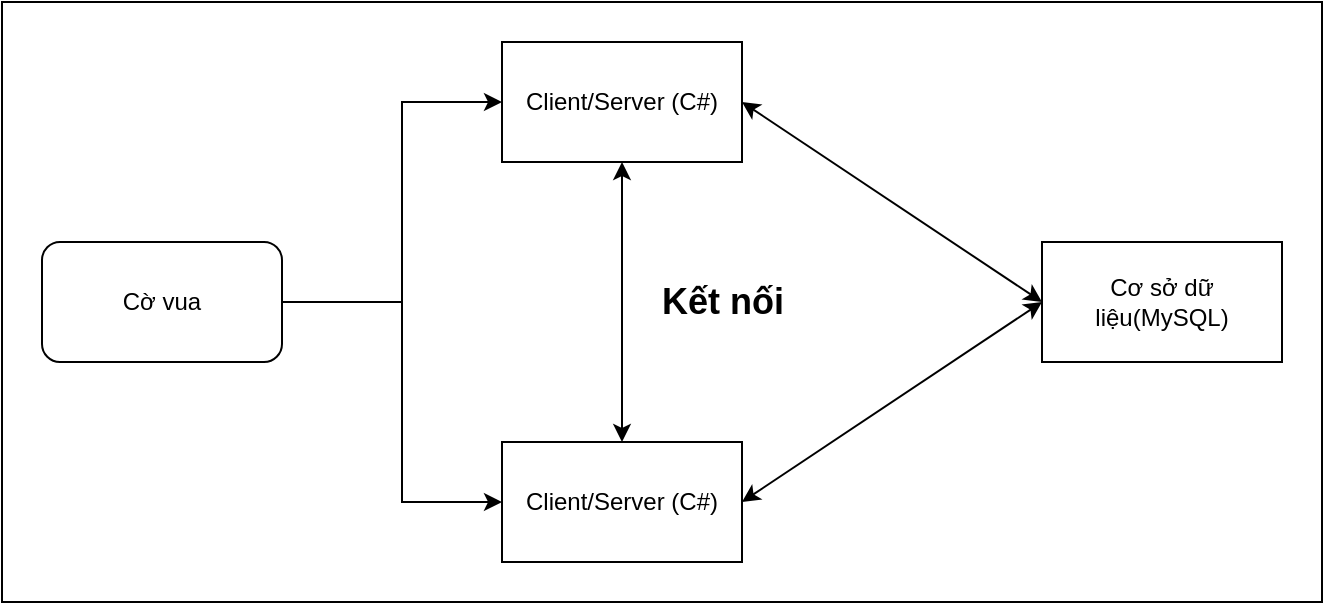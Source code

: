 <mxfile version="21.3.5" type="github" pages="4">
  <diagram name="Page-1" id="paGQzFl_TgacfaXUngNB">
    <mxGraphModel dx="906" dy="558" grid="1" gridSize="10" guides="1" tooltips="1" connect="1" arrows="1" fold="1" page="1" pageScale="1" pageWidth="850" pageHeight="1100" math="0" shadow="0">
      <root>
        <mxCell id="0" />
        <mxCell id="1" parent="0" />
        <mxCell id="RYzeoIu4I8TtPoOyl7x1-5" value="" style="rounded=0;whiteSpace=wrap;html=1;" vertex="1" parent="1">
          <mxGeometry x="80" y="130" width="660" height="300" as="geometry" />
        </mxCell>
        <UserObject label="Client/Server (C#)" link="data:page/id,paGQzFl_TgacfaXUngNB" id="jNIMLHArzXCmRMpbCymq-1">
          <mxCell style="rounded=0;whiteSpace=wrap;html=1;labelBackgroundColor=none;movable=1;resizable=1;rotatable=1;deletable=1;editable=1;locked=0;connectable=1;" parent="1" vertex="1">
            <mxGeometry x="330" y="350" width="120" height="60" as="geometry" />
          </mxCell>
        </UserObject>
        <mxCell id="jNIMLHArzXCmRMpbCymq-7" value="" style="endArrow=classic;startArrow=classic;html=1;rounded=0;entryX=0.5;entryY=1;entryDx=0;entryDy=0;exitX=0.5;exitY=0;exitDx=0;exitDy=0;movable=1;resizable=1;rotatable=1;deletable=1;editable=1;locked=0;connectable=1;" parent="1" source="jNIMLHArzXCmRMpbCymq-1" target="3XTFY3291tvihMN4Icnf-1" edge="1">
          <mxGeometry width="50" height="50" relative="1" as="geometry">
            <mxPoint x="500" y="290" as="sourcePoint" />
            <mxPoint x="610" y="260" as="targetPoint" />
            <Array as="points" />
          </mxGeometry>
        </mxCell>
        <mxCell id="jNIMLHArzXCmRMpbCymq-8" value="Kết nối" style="text;strokeColor=none;fillColor=none;html=1;fontSize=18;fontStyle=1;verticalAlign=middle;align=center;movable=1;resizable=1;rotatable=1;deletable=1;editable=1;locked=0;connectable=1;" parent="1" vertex="1">
          <mxGeometry x="390" y="260" width="100" height="40" as="geometry" />
        </mxCell>
        <UserObject label="Cơ sở dữ liệu(MySQL)" link="data:page/id,wb5qWrqEcB_lKVCGaq1q" id="jNIMLHArzXCmRMpbCymq-9">
          <mxCell style="rounded=0;whiteSpace=wrap;html=1;movable=1;resizable=1;rotatable=1;deletable=1;editable=1;locked=0;connectable=1;" parent="1" vertex="1">
            <mxGeometry x="600" y="250" width="120" height="60" as="geometry" />
          </mxCell>
        </UserObject>
        <mxCell id="jNIMLHArzXCmRMpbCymq-11" value="" style="endArrow=classic;startArrow=classic;html=1;rounded=0;entryX=0;entryY=0.5;entryDx=0;entryDy=0;exitX=1;exitY=0.5;exitDx=0;exitDy=0;movable=1;resizable=1;rotatable=1;deletable=1;editable=1;locked=0;connectable=1;" parent="1" target="jNIMLHArzXCmRMpbCymq-9" edge="1" source="3XTFY3291tvihMN4Icnf-1">
          <mxGeometry width="50" height="50" relative="1" as="geometry">
            <mxPoint x="580" y="229" as="sourcePoint" />
            <mxPoint x="760" y="229" as="targetPoint" />
            <Array as="points" />
          </mxGeometry>
        </mxCell>
        <UserObject label="Client/Server (C#)" link="data:page/id,paGQzFl_TgacfaXUngNB" id="3XTFY3291tvihMN4Icnf-1">
          <mxCell style="rounded=0;whiteSpace=wrap;html=1;labelBackgroundColor=none;movable=1;resizable=1;rotatable=1;deletable=1;editable=1;locked=0;connectable=1;" parent="1" vertex="1">
            <mxGeometry x="330" y="150" width="120" height="60" as="geometry" />
          </mxCell>
        </UserObject>
        <mxCell id="c_d7yF9qTX3Vp9UUsDTt-7" value="" style="edgeStyle=orthogonalEdgeStyle;rounded=0;orthogonalLoop=1;jettySize=auto;html=1;movable=1;resizable=1;rotatable=1;deletable=1;editable=1;locked=0;connectable=1;entryX=0;entryY=0.5;entryDx=0;entryDy=0;" parent="1" source="c_d7yF9qTX3Vp9UUsDTt-1" target="3XTFY3291tvihMN4Icnf-1" edge="1">
          <mxGeometry relative="1" as="geometry">
            <mxPoint x="520" y="200" as="targetPoint" />
            <Array as="points">
              <mxPoint x="280" y="280" />
              <mxPoint x="280" y="180" />
            </Array>
          </mxGeometry>
        </mxCell>
        <mxCell id="RYzeoIu4I8TtPoOyl7x1-2" style="edgeStyle=orthogonalEdgeStyle;rounded=0;orthogonalLoop=1;jettySize=auto;html=1;entryX=0;entryY=0.5;entryDx=0;entryDy=0;" edge="1" parent="1" source="c_d7yF9qTX3Vp9UUsDTt-1" target="jNIMLHArzXCmRMpbCymq-1">
          <mxGeometry relative="1" as="geometry">
            <Array as="points">
              <mxPoint x="280" y="280" />
              <mxPoint x="280" y="380" />
            </Array>
          </mxGeometry>
        </mxCell>
        <UserObject label="Cờ vua" link="data:page/id,D5HoMuj3uosn149JqA8Q" id="c_d7yF9qTX3Vp9UUsDTt-1">
          <mxCell style="rounded=1;whiteSpace=wrap;html=1;movable=1;resizable=1;rotatable=1;deletable=1;editable=1;locked=0;connectable=1;" parent="1" vertex="1">
            <mxGeometry x="100" y="250" width="120" height="60" as="geometry" />
          </mxCell>
        </UserObject>
        <mxCell id="RYzeoIu4I8TtPoOyl7x1-4" value="" style="endArrow=classic;startArrow=classic;html=1;rounded=0;exitX=1;exitY=0.5;exitDx=0;exitDy=0;movable=1;resizable=1;rotatable=1;deletable=1;editable=1;locked=0;connectable=1;entryX=0;entryY=0.5;entryDx=0;entryDy=0;" edge="1" parent="1" source="jNIMLHArzXCmRMpbCymq-1" target="jNIMLHArzXCmRMpbCymq-9">
          <mxGeometry width="50" height="50" relative="1" as="geometry">
            <mxPoint x="460" y="370" as="sourcePoint" />
            <mxPoint x="600" y="300" as="targetPoint" />
            <Array as="points" />
          </mxGeometry>
        </mxCell>
      </root>
    </mxGraphModel>
  </diagram>
  <diagram id="DWnL6w5wL1dawth7Rbg-" name="Server">
    <mxGraphModel dx="1393" dy="835" grid="1" gridSize="10" guides="1" tooltips="1" connect="1" arrows="1" fold="1" page="1" pageScale="1" pageWidth="3300" pageHeight="4681" math="0" shadow="0">
      <root>
        <mxCell id="0" />
        <mxCell id="1" parent="0" />
        <mxCell id="LmWn8QrTKek6M5Rs8ROm-2" value="" style="edgeStyle=orthogonalEdgeStyle;rounded=0;orthogonalLoop=1;jettySize=auto;html=1;" parent="1" source="YhAX1nRg8OLiJ6K9KQkO-1" target="LmWn8QrTKek6M5Rs8ROm-1" edge="1">
          <mxGeometry relative="1" as="geometry" />
        </mxCell>
        <mxCell id="LmWn8QrTKek6M5Rs8ROm-6" value="" style="edgeStyle=orthogonalEdgeStyle;rounded=0;orthogonalLoop=1;jettySize=auto;html=1;" parent="1" source="YhAX1nRg8OLiJ6K9KQkO-1" target="LmWn8QrTKek6M5Rs8ROm-3" edge="1">
          <mxGeometry relative="1" as="geometry" />
        </mxCell>
        <mxCell id="BTQIR7O9Z3_4OCxKt4MY-1" style="edgeStyle=orthogonalEdgeStyle;rounded=0;orthogonalLoop=1;jettySize=auto;html=1;exitX=0.5;exitY=1;exitDx=0;exitDy=0;entryX=0.5;entryY=0;entryDx=0;entryDy=0;" parent="1" source="YhAX1nRg8OLiJ6K9KQkO-1" target="BTQIR7O9Z3_4OCxKt4MY-2" edge="1">
          <mxGeometry relative="1" as="geometry">
            <mxPoint x="500" y="320" as="targetPoint" />
          </mxGeometry>
        </mxCell>
        <mxCell id="YhAX1nRg8OLiJ6K9KQkO-1" value="&lt;font style=&quot;font-size: 20px;&quot;&gt;&lt;b&gt;Chức năng của Server&lt;br&gt;&lt;/b&gt;&lt;/font&gt;" style="rounded=0;whiteSpace=wrap;html=1;" parent="1" vertex="1">
          <mxGeometry x="400" y="40" width="200" height="60" as="geometry" />
        </mxCell>
        <mxCell id="LmWn8QrTKek6M5Rs8ROm-1" value="&lt;b&gt;Tạo kết nối TCP/IP với Client&lt;br&gt;&lt;/b&gt;" style="rounded=0;whiteSpace=wrap;html=1;" parent="1" vertex="1">
          <mxGeometry x="190" y="210" width="160" height="60" as="geometry" />
        </mxCell>
        <mxCell id="LmWn8QrTKek6M5Rs8ROm-3" value="&lt;b&gt;Kết nối với CSDL&lt;br&gt;&lt;/b&gt;" style="rounded=0;whiteSpace=wrap;html=1;" parent="1" vertex="1">
          <mxGeometry x="670" y="210" width="160" height="60" as="geometry" />
        </mxCell>
        <mxCell id="BTQIR7O9Z3_4OCxKt4MY-2" value="&lt;b&gt;Kết nối với Cờ Vua&lt;/b&gt;" style="rounded=0;whiteSpace=wrap;html=1;" parent="1" vertex="1">
          <mxGeometry x="390" y="330" width="220" height="110" as="geometry" />
        </mxCell>
      </root>
    </mxGraphModel>
  </diagram>
  <diagram id="D5HoMuj3uosn149JqA8Q" name="Cờ vua">
    <mxGraphModel dx="796" dy="477" grid="1" gridSize="10" guides="1" tooltips="1" connect="1" arrows="1" fold="1" page="1" pageScale="1" pageWidth="3300" pageHeight="4681" background="none" math="0" shadow="1">
      <root>
        <mxCell id="0" />
        <mxCell id="1" parent="0" />
        <mxCell id="n8C_h9uNXEAuygrnXdcH-1" value="&lt;span style=&quot;font-size: 16px;&quot;&gt;&lt;font style=&quot;font-size: 16px;&quot;&gt;Chess game&lt;/font&gt;&lt;/span&gt;" style="rounded=0;whiteSpace=wrap;html=1;fontSize=16;fontFamily=Times New Roman;fontStyle=1" parent="1" vertex="1">
          <mxGeometry x="1310" y="1100" width="80" height="140" as="geometry" />
        </mxCell>
        <mxCell id="YM0ZKSX0x_u6HVW8kFzE-19" value="" style="edgeStyle=orthogonalEdgeStyle;rounded=0;orthogonalLoop=1;jettySize=auto;html=1;fontSize=16;fontFamily=Times New Roman;fontStyle=1" parent="1" source="n8C_h9uNXEAuygrnXdcH-4" target="YM0ZKSX0x_u6HVW8kFzE-18" edge="1">
          <mxGeometry relative="1" as="geometry" />
        </mxCell>
        <mxCell id="Pa06EU07u6C9Y5kd25m7-5" style="edgeStyle=orthogonalEdgeStyle;rounded=0;orthogonalLoop=1;jettySize=auto;html=1;exitX=0;exitY=0.5;exitDx=0;exitDy=0;entryX=1;entryY=0.5;entryDx=0;entryDy=0;" edge="1" parent="1" source="n8C_h9uNXEAuygrnXdcH-4" target="Pa06EU07u6C9Y5kd25m7-4">
          <mxGeometry relative="1" as="geometry" />
        </mxCell>
        <mxCell id="n8C_h9uNXEAuygrnXdcH-4" value="Thông tin người chơi" style="rounded=0;whiteSpace=wrap;html=1;direction=south;fontSize=16;fontFamily=Times New Roman;fontStyle=1" parent="1" vertex="1">
          <mxGeometry x="2085" y="835" width="60" height="120" as="geometry" />
        </mxCell>
        <mxCell id="YM0ZKSX0x_u6HVW8kFzE-21" value="" style="edgeStyle=orthogonalEdgeStyle;rounded=0;orthogonalLoop=1;jettySize=auto;html=1;fontSize=16;fontFamily=Times New Roman;fontStyle=1" parent="1" source="n8C_h9uNXEAuygrnXdcH-5" target="YM0ZKSX0x_u6HVW8kFzE-20" edge="1">
          <mxGeometry relative="1" as="geometry" />
        </mxCell>
        <mxCell id="n8C_h9uNXEAuygrnXdcH-5" value="Xếp hạng" style="rounded=0;whiteSpace=wrap;html=1;direction=south;fontSize=16;fontFamily=Times New Roman;fontStyle=1" parent="1" vertex="1">
          <mxGeometry x="2085" y="1030" width="60" height="120" as="geometry" />
        </mxCell>
        <mxCell id="n8C_h9uNXEAuygrnXdcH-6" value="Chơi với Máy" style="rounded=0;whiteSpace=wrap;html=1;direction=south;fontSize=16;fontFamily=Times New Roman;fontStyle=1" parent="1" vertex="1">
          <mxGeometry x="2085" y="1210" width="60" height="120" as="geometry" />
        </mxCell>
        <mxCell id="ujrWsLj8YTmfWZrsK14y-4" style="edgeStyle=orthogonalEdgeStyle;rounded=0;orthogonalLoop=1;jettySize=auto;html=1;exitX=0.5;exitY=0;exitDx=0;exitDy=0;entryX=0;entryY=0.5;entryDx=0;entryDy=0;" parent="1" source="n8C_h9uNXEAuygrnXdcH-7" target="L9k_0i_xRcJFpXMrRdbP-2" edge="1">
          <mxGeometry relative="1" as="geometry" />
        </mxCell>
        <mxCell id="ujrWsLj8YTmfWZrsK14y-5" style="edgeStyle=orthogonalEdgeStyle;rounded=0;orthogonalLoop=1;jettySize=auto;html=1;exitX=0.5;exitY=0;exitDx=0;exitDy=0;entryX=0;entryY=0.5;entryDx=0;entryDy=0;" parent="1" source="n8C_h9uNXEAuygrnXdcH-7" target="ujrWsLj8YTmfWZrsK14y-1" edge="1">
          <mxGeometry relative="1" as="geometry" />
        </mxCell>
        <mxCell id="ujrWsLj8YTmfWZrsK14y-6" style="edgeStyle=orthogonalEdgeStyle;rounded=0;orthogonalLoop=1;jettySize=auto;html=1;exitX=0.5;exitY=0;exitDx=0;exitDy=0;entryX=0;entryY=0.5;entryDx=0;entryDy=0;" parent="1" source="n8C_h9uNXEAuygrnXdcH-7" target="UQFkvLpH3qj9v4HmwBqS-1" edge="1">
          <mxGeometry relative="1" as="geometry" />
        </mxCell>
        <mxCell id="n8C_h9uNXEAuygrnXdcH-7" value="Chơi với Người" style="rounded=0;whiteSpace=wrap;html=1;direction=south;fontSize=16;fontFamily=Times New Roman;fontStyle=1" parent="1" vertex="1">
          <mxGeometry x="2085" y="1400" width="55" height="120" as="geometry" />
        </mxCell>
        <mxCell id="n8C_h9uNXEAuygrnXdcH-16" value="" style="edgeStyle=segmentEdgeStyle;endArrow=classic;html=1;curved=0;rounded=0;endSize=8;startSize=8;entryX=0.5;entryY=1;entryDx=0;entryDy=0;fontSize=16;fontFamily=Times New Roman;fontStyle=1" parent="1" target="n8C_h9uNXEAuygrnXdcH-6" edge="1">
          <mxGeometry width="50" height="50" relative="1" as="geometry">
            <mxPoint x="2005" y="1190" as="sourcePoint" />
            <mxPoint x="2065" y="1270" as="targetPoint" />
            <Array as="points">
              <mxPoint x="2005" y="1270" />
            </Array>
          </mxGeometry>
        </mxCell>
        <mxCell id="n8C_h9uNXEAuygrnXdcH-17" value="" style="edgeStyle=segmentEdgeStyle;endArrow=classic;html=1;curved=0;rounded=0;endSize=8;startSize=8;entryX=0.5;entryY=1;entryDx=0;entryDy=0;fontSize=16;fontFamily=Times New Roman;fontStyle=1" parent="1" target="n8C_h9uNXEAuygrnXdcH-7" edge="1">
          <mxGeometry width="50" height="50" relative="1" as="geometry">
            <mxPoint x="2005" y="1270" as="sourcePoint" />
            <mxPoint x="2015" y="1460" as="targetPoint" />
            <Array as="points">
              <mxPoint x="2005" y="1340" />
              <mxPoint x="2005" y="1450" />
            </Array>
          </mxGeometry>
        </mxCell>
        <mxCell id="n8C_h9uNXEAuygrnXdcH-18" value="" style="edgeStyle=segmentEdgeStyle;endArrow=classic;html=1;curved=0;rounded=0;endSize=8;startSize=8;entryX=0.5;entryY=1;entryDx=0;entryDy=0;fontSize=16;fontFamily=Times New Roman;fontStyle=1" parent="1" target="n8C_h9uNXEAuygrnXdcH-4" edge="1">
          <mxGeometry width="50" height="50" relative="1" as="geometry">
            <mxPoint x="2005" y="1100" as="sourcePoint" />
            <mxPoint x="2070" y="800" as="targetPoint" />
            <Array as="points">
              <mxPoint x="2005" y="895" />
            </Array>
          </mxGeometry>
        </mxCell>
        <mxCell id="YM0ZKSX0x_u6HVW8kFzE-12" value="" style="edgeStyle=orthogonalEdgeStyle;rounded=0;orthogonalLoop=1;jettySize=auto;html=1;fontSize=16;fontFamily=Times New Roman;fontStyle=1" parent="1" source="YM0ZKSX0x_u6HVW8kFzE-1" target="YM0ZKSX0x_u6HVW8kFzE-11" edge="1">
          <mxGeometry relative="1" as="geometry" />
        </mxCell>
        <mxCell id="YM0ZKSX0x_u6HVW8kFzE-1" value="Đăng nhập" style="rounded=0;whiteSpace=wrap;html=1;direction=south;fontSize=16;fontFamily=Times New Roman;fontStyle=1" parent="1" vertex="1">
          <mxGeometry x="1500" y="1210" width="60" height="120" as="geometry" />
        </mxCell>
        <mxCell id="L9k_0i_xRcJFpXMrRdbP-10" style="edgeStyle=orthogonalEdgeStyle;rounded=0;orthogonalLoop=1;jettySize=auto;html=1;exitX=0.5;exitY=0;exitDx=0;exitDy=0;entryX=0.5;entryY=1;entryDx=0;entryDy=0;fontSize=16;fontFamily=Times New Roman;fontStyle=1" parent="1" source="YM0ZKSX0x_u6HVW8kFzE-2" target="YM0ZKSX0x_u6HVW8kFzE-5" edge="1">
          <mxGeometry relative="1" as="geometry" />
        </mxCell>
        <mxCell id="YM0ZKSX0x_u6HVW8kFzE-2" value="Đăng ký" style="rounded=0;whiteSpace=wrap;html=1;direction=south;fontSize=16;fontFamily=Times New Roman;fontStyle=1" parent="1" vertex="1">
          <mxGeometry x="1500" y="980" width="60" height="120" as="geometry" />
        </mxCell>
        <mxCell id="YM0ZKSX0x_u6HVW8kFzE-3" value="" style="endArrow=classic;html=1;rounded=0;exitX=1;exitY=0.5;exitDx=0;exitDy=0;entryX=0.5;entryY=1;entryDx=0;entryDy=0;fontSize=16;fontFamily=Times New Roman;fontStyle=1" parent="1" source="n8C_h9uNXEAuygrnXdcH-1" target="YM0ZKSX0x_u6HVW8kFzE-2" edge="1">
          <mxGeometry width="50" height="50" relative="1" as="geometry">
            <mxPoint x="1430" y="1170" as="sourcePoint" />
            <mxPoint x="1480" y="1120" as="targetPoint" />
          </mxGeometry>
        </mxCell>
        <mxCell id="YM0ZKSX0x_u6HVW8kFzE-4" value="" style="endArrow=classic;html=1;rounded=0;entryX=0.5;entryY=1;entryDx=0;entryDy=0;exitX=1;exitY=0.5;exitDx=0;exitDy=0;fontSize=16;fontFamily=Times New Roman;fontStyle=1" parent="1" source="n8C_h9uNXEAuygrnXdcH-1" target="YM0ZKSX0x_u6HVW8kFzE-1" edge="1">
          <mxGeometry width="50" height="50" relative="1" as="geometry">
            <mxPoint x="1430" y="1180" as="sourcePoint" />
            <mxPoint x="1480" y="1130" as="targetPoint" />
          </mxGeometry>
        </mxCell>
        <mxCell id="YM0ZKSX0x_u6HVW8kFzE-5" value="Tạo và lưu thông tin người chơi vào cơ sở dữ liệu" style="rounded=0;whiteSpace=wrap;html=1;direction=south;fontSize=16;fontFamily=Times New Roman;fontStyle=1" parent="1" vertex="1">
          <mxGeometry x="1630" y="950" width="60" height="180" as="geometry" />
        </mxCell>
        <mxCell id="YM0ZKSX0x_u6HVW8kFzE-14" value="" style="edgeStyle=orthogonalEdgeStyle;rounded=0;orthogonalLoop=1;jettySize=auto;html=1;fontSize=16;fontFamily=Times New Roman;fontStyle=1" parent="1" source="YM0ZKSX0x_u6HVW8kFzE-11" target="n8C_h9uNXEAuygrnXdcH-6" edge="1">
          <mxGeometry relative="1" as="geometry" />
        </mxCell>
        <mxCell id="YM0ZKSX0x_u6HVW8kFzE-11" value="&lt;font style=&quot;font-size: 16px;&quot;&gt;Main Menu&lt;/font&gt;" style="whiteSpace=wrap;html=1;rounded=0;fontSize=16;fontFamily=Times New Roman;fontStyle=1" parent="1" vertex="1">
          <mxGeometry x="1860" y="1240" width="120" height="60" as="geometry" />
        </mxCell>
        <mxCell id="YM0ZKSX0x_u6HVW8kFzE-13" value="Đăng xuất" style="rounded=0;whiteSpace=wrap;html=1;direction=south;fontSize=16;fontFamily=Times New Roman;fontStyle=1" parent="1" vertex="1">
          <mxGeometry x="2080" y="1569.17" width="60" height="120" as="geometry" />
        </mxCell>
        <mxCell id="YM0ZKSX0x_u6HVW8kFzE-16" value="" style="edgeStyle=segmentEdgeStyle;endArrow=classic;html=1;curved=0;rounded=0;endSize=8;startSize=8;entryX=0.5;entryY=1;entryDx=0;entryDy=0;fontSize=16;fontFamily=Times New Roman;fontStyle=1" parent="1" target="n8C_h9uNXEAuygrnXdcH-5" edge="1">
          <mxGeometry width="50" height="50" relative="1" as="geometry">
            <mxPoint x="2005" y="1190" as="sourcePoint" />
            <mxPoint x="2075" y="1110" as="targetPoint" />
            <Array as="points">
              <mxPoint x="2005" y="1090" />
            </Array>
          </mxGeometry>
        </mxCell>
        <mxCell id="YM0ZKSX0x_u6HVW8kFzE-17" value="" style="edgeStyle=segmentEdgeStyle;endArrow=classic;html=1;curved=0;rounded=0;endSize=8;startSize=8;entryX=0.5;entryY=1;entryDx=0;entryDy=0;fontSize=16;fontFamily=Times New Roman;fontStyle=1" parent="1" target="YM0ZKSX0x_u6HVW8kFzE-13" edge="1">
          <mxGeometry width="50" height="50" relative="1" as="geometry">
            <mxPoint x="2005" y="1450" as="sourcePoint" />
            <mxPoint x="2055" y="1540" as="targetPoint" />
            <Array as="points">
              <mxPoint x="2005" y="1629" />
            </Array>
          </mxGeometry>
        </mxCell>
        <mxCell id="YM0ZKSX0x_u6HVW8kFzE-50" style="edgeStyle=orthogonalEdgeStyle;rounded=0;orthogonalLoop=1;jettySize=auto;html=1;exitX=0.5;exitY=0;exitDx=0;exitDy=0;entryX=0;entryY=0.75;entryDx=0;entryDy=0;fontSize=16;fontFamily=Times New Roman;fontStyle=1" parent="1" source="YM0ZKSX0x_u6HVW8kFzE-18" target="YM0ZKSX0x_u6HVW8kFzE-47" edge="1">
          <mxGeometry relative="1" as="geometry" />
        </mxCell>
        <mxCell id="YM0ZKSX0x_u6HVW8kFzE-51" style="edgeStyle=orthogonalEdgeStyle;rounded=0;orthogonalLoop=1;jettySize=auto;html=1;exitX=0.5;exitY=0;exitDx=0;exitDy=0;entryX=0;entryY=0.5;entryDx=0;entryDy=0;fontSize=16;fontFamily=Times New Roman;fontStyle=1" parent="1" source="YM0ZKSX0x_u6HVW8kFzE-18" target="YM0ZKSX0x_u6HVW8kFzE-44" edge="1">
          <mxGeometry relative="1" as="geometry" />
        </mxCell>
        <mxCell id="YM0ZKSX0x_u6HVW8kFzE-52" style="edgeStyle=orthogonalEdgeStyle;rounded=0;orthogonalLoop=1;jettySize=auto;html=1;exitX=0.5;exitY=0;exitDx=0;exitDy=0;entryX=0;entryY=0.5;entryDx=0;entryDy=0;fontSize=16;fontFamily=Times New Roman;fontStyle=1" parent="1" source="YM0ZKSX0x_u6HVW8kFzE-18" target="YM0ZKSX0x_u6HVW8kFzE-45" edge="1">
          <mxGeometry relative="1" as="geometry" />
        </mxCell>
        <mxCell id="YM0ZKSX0x_u6HVW8kFzE-53" style="edgeStyle=orthogonalEdgeStyle;rounded=0;orthogonalLoop=1;jettySize=auto;html=1;exitX=0.5;exitY=0;exitDx=0;exitDy=0;entryX=0;entryY=0.5;entryDx=0;entryDy=0;fontSize=16;fontFamily=Times New Roman;fontStyle=1" parent="1" source="YM0ZKSX0x_u6HVW8kFzE-18" target="YM0ZKSX0x_u6HVW8kFzE-48" edge="1">
          <mxGeometry relative="1" as="geometry" />
        </mxCell>
        <mxCell id="YM0ZKSX0x_u6HVW8kFzE-18" value="Truy vấn các thông số của người chơi và hiển thị" style="rounded=0;whiteSpace=wrap;html=1;direction=south;fontSize=16;fontFamily=Times New Roman;fontStyle=1" parent="1" vertex="1">
          <mxGeometry x="2225" y="825" width="60" height="140" as="geometry" />
        </mxCell>
        <mxCell id="YM0ZKSX0x_u6HVW8kFzE-20" value="Xem bảng xếp hạng của các Player trong Server" style="rounded=0;whiteSpace=wrap;html=1;direction=south;fontSize=16;fontFamily=Times New Roman;fontStyle=1" parent="1" vertex="1">
          <mxGeometry x="2225" y="1015" width="55" height="150" as="geometry" />
        </mxCell>
        <mxCell id="YM0ZKSX0x_u6HVW8kFzE-44" value="Hạng cao nhất" style="shape=ext;double=1;rounded=1;whiteSpace=wrap;html=1;fontSize=16;fontFamily=Times New Roman;fontStyle=1" parent="1" vertex="1">
          <mxGeometry x="2405" y="835" width="90" height="40" as="geometry" />
        </mxCell>
        <mxCell id="YM0ZKSX0x_u6HVW8kFzE-45" value="Hạng hiện tại" style="shape=ext;double=1;rounded=1;whiteSpace=wrap;html=1;fontSize=16;fontFamily=Times New Roman;fontStyle=1" parent="1" vertex="1">
          <mxGeometry x="2405" y="905" width="90" height="40" as="geometry" />
        </mxCell>
        <mxCell id="YM0ZKSX0x_u6HVW8kFzE-47" value="Tỉ lê thắng" style="shape=ext;double=1;rounded=1;whiteSpace=wrap;html=1;fontSize=16;fontFamily=Times New Roman;fontStyle=1" parent="1" vertex="1">
          <mxGeometry x="2405" y="765" width="90" height="40" as="geometry" />
        </mxCell>
        <mxCell id="YM0ZKSX0x_u6HVW8kFzE-48" value="Số trận" style="shape=ext;double=1;rounded=1;whiteSpace=wrap;html=1;fontSize=16;fontFamily=Times New Roman;fontStyle=1" parent="1" vertex="1">
          <mxGeometry x="2405" y="975" width="90" height="40" as="geometry" />
        </mxCell>
        <mxCell id="UQFkvLpH3qj9v4HmwBqS-1" value="&lt;font style=&quot;font-size: 16px;&quot;&gt;Tương tác emoji&amp;nbsp;&lt;/font&gt;" style="shape=ext;double=1;rounded=1;whiteSpace=wrap;html=1;fontSize=16;fontFamily=Times New Roman;fontStyle=1" parent="1" vertex="1">
          <mxGeometry x="2225" y="1349.17" width="120" height="60" as="geometry" />
        </mxCell>
        <mxCell id="L9k_0i_xRcJFpXMrRdbP-2" value="&lt;font style=&quot;font-size: 16px;&quot;&gt;Tính điểm với mỗi trận thắng&lt;/font&gt;" style="shape=ext;double=1;rounded=1;whiteSpace=wrap;html=1;fontSize=16;fontFamily=Times New Roman;fontStyle=1" parent="1" vertex="1">
          <mxGeometry x="2225" y="1429.17" width="120" height="60" as="geometry" />
        </mxCell>
        <mxCell id="xx2wQ-4Avnp1IwOfuBBj-5" value="" style="edgeStyle=orthogonalEdgeStyle;rounded=0;orthogonalLoop=1;jettySize=auto;html=1;fontSize=16;fontFamily=Times New Roman;fontStyle=1" parent="1" source="L9k_0i_xRcJFpXMrRdbP-4" target="xx2wQ-4Avnp1IwOfuBBj-4" edge="1">
          <mxGeometry relative="1" as="geometry" />
        </mxCell>
        <mxCell id="L9k_0i_xRcJFpXMrRdbP-4" value="Quên mật khẩu" style="rounded=0;whiteSpace=wrap;html=1;direction=south;fontSize=16;fontFamily=Times New Roman;fontStyle=1" parent="1" vertex="1">
          <mxGeometry x="1500" y="750" width="60" height="120" as="geometry" />
        </mxCell>
        <mxCell id="L9k_0i_xRcJFpXMrRdbP-7" value="" style="endArrow=classic;html=1;rounded=0;entryX=0.5;entryY=1;entryDx=0;entryDy=0;exitX=1;exitY=0.5;exitDx=0;exitDy=0;fontSize=16;fontFamily=Times New Roman;fontStyle=1" parent="1" source="n8C_h9uNXEAuygrnXdcH-1" target="L9k_0i_xRcJFpXMrRdbP-4" edge="1">
          <mxGeometry width="50" height="50" relative="1" as="geometry">
            <mxPoint x="1420" y="900" as="sourcePoint" />
            <mxPoint x="1470" y="850" as="targetPoint" />
          </mxGeometry>
        </mxCell>
        <mxCell id="_FCYl7ESxmwkOZ5TWuLh-8" style="edgeStyle=orthogonalEdgeStyle;rounded=0;orthogonalLoop=1;jettySize=auto;html=1;exitX=0.5;exitY=0;exitDx=0;exitDy=0;entryX=0.5;entryY=1;entryDx=0;entryDy=0;" parent="1" source="xx2wQ-4Avnp1IwOfuBBj-4" target="_FCYl7ESxmwkOZ5TWuLh-6" edge="1">
          <mxGeometry relative="1" as="geometry" />
        </mxCell>
        <mxCell id="xx2wQ-4Avnp1IwOfuBBj-4" value="Delete mật khẩu trong SQL" style="rounded=0;whiteSpace=wrap;html=1;direction=south;fontSize=16;fontFamily=Times New Roman;fontStyle=1" parent="1" vertex="1">
          <mxGeometry x="1640" y="750" width="60" height="120" as="geometry" />
        </mxCell>
        <mxCell id="ujrWsLj8YTmfWZrsK14y-1" value="Đầu hàng" style="shape=ext;double=1;rounded=1;whiteSpace=wrap;html=1;fontSize=16;fontFamily=Times New Roman;fontStyle=1" parent="1" vertex="1">
          <mxGeometry x="2225" y="1509.17" width="120" height="60" as="geometry" />
        </mxCell>
        <mxCell id="ujrWsLj8YTmfWZrsK14y-3" style="edgeStyle=orthogonalEdgeStyle;rounded=0;orthogonalLoop=1;jettySize=auto;html=1;exitX=0.5;exitY=1;exitDx=0;exitDy=0;" parent="1" source="ujrWsLj8YTmfWZrsK14y-1" target="ujrWsLj8YTmfWZrsK14y-1" edge="1">
          <mxGeometry relative="1" as="geometry" />
        </mxCell>
        <mxCell id="_FCYl7ESxmwkOZ5TWuLh-5" style="edgeStyle=orthogonalEdgeStyle;rounded=0;orthogonalLoop=1;jettySize=auto;html=1;exitX=0.5;exitY=0;exitDx=0;exitDy=0;entryX=0.5;entryY=1;entryDx=0;entryDy=0;" parent="1" source="_FCYl7ESxmwkOZ5TWuLh-6" target="_FCYl7ESxmwkOZ5TWuLh-7" edge="1">
          <mxGeometry relative="1" as="geometry" />
        </mxCell>
        <mxCell id="_FCYl7ESxmwkOZ5TWuLh-6" value="Đổi mật khẩu" style="rounded=0;whiteSpace=wrap;html=1;direction=south;fontSize=16;fontFamily=Times New Roman;fontStyle=1" parent="1" vertex="1">
          <mxGeometry x="1780" y="750" width="60" height="120" as="geometry" />
        </mxCell>
        <mxCell id="_FCYl7ESxmwkOZ5TWuLh-7" value="Update thông tin trong SQL" style="rounded=0;whiteSpace=wrap;html=1;direction=south;fontSize=16;fontFamily=Times New Roman;fontStyle=1" parent="1" vertex="1">
          <mxGeometry x="1920" y="750" width="60" height="120" as="geometry" />
        </mxCell>
        <mxCell id="_FCYl7ESxmwkOZ5TWuLh-9" style="edgeStyle=orthogonalEdgeStyle;rounded=0;orthogonalLoop=1;jettySize=auto;html=1;exitX=0.5;exitY=0;exitDx=0;exitDy=0;entryX=0.5;entryY=1;entryDx=0;entryDy=0;" parent="1" source="_FCYl7ESxmwkOZ5TWuLh-10" target="_FCYl7ESxmwkOZ5TWuLh-11" edge="1">
          <mxGeometry relative="1" as="geometry" />
        </mxCell>
        <mxCell id="_FCYl7ESxmwkOZ5TWuLh-10" value="Đổi tên tài khoản" style="rounded=0;whiteSpace=wrap;html=1;direction=south;fontSize=16;fontFamily=Times New Roman;fontStyle=1" parent="1" vertex="1">
          <mxGeometry x="2345" y="360" width="60" height="120" as="geometry" />
        </mxCell>
        <mxCell id="_FCYl7ESxmwkOZ5TWuLh-11" value="Update tên trong SQL" style="rounded=0;whiteSpace=wrap;html=1;direction=south;fontSize=16;fontFamily=Times New Roman;fontStyle=1" parent="1" vertex="1">
          <mxGeometry x="2535" y="360" width="60" height="120" as="geometry" />
        </mxCell>
        <mxCell id="Pa06EU07u6C9Y5kd25m7-1" style="edgeStyle=orthogonalEdgeStyle;rounded=0;orthogonalLoop=1;jettySize=auto;html=1;exitX=0.5;exitY=0;exitDx=0;exitDy=0;entryX=0.5;entryY=1;entryDx=0;entryDy=0;" edge="1" parent="1">
          <mxGeometry relative="1" as="geometry">
            <mxPoint x="2405" y="620" as="sourcePoint" />
            <mxPoint x="2535" y="620" as="targetPoint" />
          </mxGeometry>
        </mxCell>
        <mxCell id="Pa06EU07u6C9Y5kd25m7-2" value="Đổi mật khẩu" style="rounded=0;whiteSpace=wrap;html=1;direction=south;fontSize=16;fontFamily=Times New Roman;fontStyle=1" vertex="1" parent="1">
          <mxGeometry x="2345" y="560" width="60" height="120" as="geometry" />
        </mxCell>
        <mxCell id="Pa06EU07u6C9Y5kd25m7-3" value="Update thông tin trong SQL" style="rounded=0;whiteSpace=wrap;html=1;direction=south;fontSize=16;fontFamily=Times New Roman;fontStyle=1" vertex="1" parent="1">
          <mxGeometry x="2535" y="560" width="60" height="120" as="geometry" />
        </mxCell>
        <mxCell id="Pa06EU07u6C9Y5kd25m7-6" style="edgeStyle=orthogonalEdgeStyle;rounded=0;orthogonalLoop=1;jettySize=auto;html=1;exitX=0.5;exitY=0;exitDx=0;exitDy=0;entryX=0.567;entryY=1.017;entryDx=0;entryDy=0;entryPerimeter=0;" edge="1" parent="1" source="Pa06EU07u6C9Y5kd25m7-4" target="_FCYl7ESxmwkOZ5TWuLh-10">
          <mxGeometry relative="1" as="geometry">
            <Array as="points">
              <mxPoint x="2250" y="550" />
              <mxPoint x="2250" y="428" />
            </Array>
          </mxGeometry>
        </mxCell>
        <mxCell id="Pa06EU07u6C9Y5kd25m7-8" style="edgeStyle=orthogonalEdgeStyle;rounded=0;orthogonalLoop=1;jettySize=auto;html=1;exitX=0.5;exitY=0;exitDx=0;exitDy=0;entryX=0.5;entryY=1;entryDx=0;entryDy=0;" edge="1" parent="1" source="Pa06EU07u6C9Y5kd25m7-4" target="Pa06EU07u6C9Y5kd25m7-2">
          <mxGeometry relative="1" as="geometry">
            <Array as="points">
              <mxPoint x="2250" y="550" />
              <mxPoint x="2250" y="620" />
            </Array>
          </mxGeometry>
        </mxCell>
        <mxCell id="Pa06EU07u6C9Y5kd25m7-4" value="Thay đổi thông tin tài khoản" style="rounded=0;whiteSpace=wrap;html=1;direction=south;fontSize=16;fontFamily=Times New Roman;fontStyle=1" vertex="1" parent="1">
          <mxGeometry x="2085" y="490" width="60" height="120" as="geometry" />
        </mxCell>
      </root>
    </mxGraphModel>
  </diagram>
  <diagram id="wb5qWrqEcB_lKVCGaq1q" name="SQL">
    <mxGraphModel dx="1393" dy="835" grid="1" gridSize="10" guides="1" tooltips="1" connect="1" arrows="1" fold="1" page="1" pageScale="1" pageWidth="3300" pageHeight="4681" math="0" shadow="0">
      <root>
        <mxCell id="0" />
        <mxCell id="1" parent="0" />
        <mxCell id="gYPvQo3EYCxRFTvaaQbw-11" style="edgeStyle=orthogonalEdgeStyle;rounded=0;orthogonalLoop=1;jettySize=auto;html=1;exitX=0.5;exitY=1;exitDx=0;exitDy=0;" parent="1" source="VayMajsh7xLs3XTXoHy7-1" target="gYPvQo3EYCxRFTvaaQbw-2" edge="1">
          <mxGeometry relative="1" as="geometry" />
        </mxCell>
        <mxCell id="VayMajsh7xLs3XTXoHy7-1" value="&lt;font style=&quot;font-size: 16px;&quot;&gt;&lt;b style=&quot;font-size: 16px;&quot;&gt;Chức năng của CSDL&lt;br style=&quot;font-size: 16px;&quot;&gt;&lt;/b&gt;&lt;/font&gt;" style="rounded=0;whiteSpace=wrap;html=1;fontSize=16;" parent="1" vertex="1">
          <mxGeometry x="1660" y="70" width="200" height="60" as="geometry" />
        </mxCell>
        <mxCell id="gYPvQo3EYCxRFTvaaQbw-1" value="&lt;font style=&quot;font-size: 16px;&quot;&gt;Cập nhật&lt;/font&gt;" style="rounded=1;whiteSpace=wrap;html=1;fontSize=16;fontStyle=1" parent="1" vertex="1">
          <mxGeometry x="1330" y="250" width="120" height="60" as="geometry" />
        </mxCell>
        <mxCell id="gYPvQo3EYCxRFTvaaQbw-15" style="edgeStyle=orthogonalEdgeStyle;rounded=0;orthogonalLoop=1;jettySize=auto;html=1;exitX=0.5;exitY=1;exitDx=0;exitDy=0;" parent="1" source="gYPvQo3EYCxRFTvaaQbw-2" edge="1">
          <mxGeometry relative="1" as="geometry">
            <mxPoint x="1760.105" y="450" as="targetPoint" />
          </mxGeometry>
        </mxCell>
        <mxCell id="gYPvQo3EYCxRFTvaaQbw-2" value="&lt;font style=&quot;font-size: 16px;&quot;&gt;Thêm&lt;/font&gt;" style="rounded=1;whiteSpace=wrap;html=1;fontStyle=1;fontSize=16;" parent="1" vertex="1">
          <mxGeometry x="1700" y="250" width="120" height="60" as="geometry" />
        </mxCell>
        <mxCell id="gYPvQo3EYCxRFTvaaQbw-3" value="&lt;font style=&quot;font-size: 16px;&quot;&gt;Xóa&lt;/font&gt;" style="rounded=1;whiteSpace=wrap;html=1;fontStyle=1;fontSize=16;" parent="1" vertex="1">
          <mxGeometry x="2070" y="250" width="120" height="60" as="geometry" />
        </mxCell>
        <mxCell id="gYPvQo3EYCxRFTvaaQbw-6" value="" style="swimlane;startSize=0;" parent="1" vertex="1">
          <mxGeometry x="980" y="450" width="1570" height="120" as="geometry">
            <mxRectangle x="465" y="900" width="50" height="40" as="alternateBounds" />
          </mxGeometry>
        </mxCell>
        <mxCell id="VayMajsh7xLs3XTXoHy7-2" value="Tên người chơi" style="rounded=0;whiteSpace=wrap;html=1;fontStyle=1;fontSize=16;" parent="gYPvQo3EYCxRFTvaaQbw-6" vertex="1">
          <mxGeometry x="50" y="30" width="120" height="60" as="geometry" />
        </mxCell>
        <mxCell id="VayMajsh7xLs3XTXoHy7-3" value="Mật khẩu" style="rounded=0;whiteSpace=wrap;html=1;labelBackgroundColor=default;fontSize=16;fontStyle=1" parent="gYPvQo3EYCxRFTvaaQbw-6" vertex="1">
          <mxGeometry x="250" y="30" width="120" height="60" as="geometry" />
        </mxCell>
        <mxCell id="VayMajsh7xLs3XTXoHy7-4" value="Địa chỉ Email" style="rounded=0;whiteSpace=wrap;html=1;labelBackgroundColor=default;fontSize=16;fontStyle=1" parent="gYPvQo3EYCxRFTvaaQbw-6" vertex="1">
          <mxGeometry x="440" y="30" width="120" height="60" as="geometry" />
        </mxCell>
        <mxCell id="VayMajsh7xLs3XTXoHy7-5" value="Điểm" style="rounded=0;whiteSpace=wrap;html=1;labelBackgroundColor=default;fontSize=16;fontStyle=1" parent="gYPvQo3EYCxRFTvaaQbw-6" vertex="1">
          <mxGeometry x="630" y="30" width="120" height="60" as="geometry" />
        </mxCell>
        <mxCell id="VayMajsh7xLs3XTXoHy7-6" value="Hạng cao nhất" style="rounded=0;whiteSpace=wrap;html=1;labelBackgroundColor=default;fontSize=16;fontStyle=1" parent="gYPvQo3EYCxRFTvaaQbw-6" vertex="1">
          <mxGeometry x="820" y="30" width="120" height="60" as="geometry" />
        </mxCell>
        <mxCell id="VayMajsh7xLs3XTXoHy7-7" value="Hạng hiện tại" style="rounded=0;whiteSpace=wrap;html=1;labelBackgroundColor=default;fontStyle=1;fontSize=16;" parent="gYPvQo3EYCxRFTvaaQbw-6" vertex="1">
          <mxGeometry x="1010" y="30" width="120" height="60" as="geometry" />
        </mxCell>
        <mxCell id="VayMajsh7xLs3XTXoHy7-8" value="Tỉ lệ thắng" style="rounded=0;whiteSpace=wrap;html=1;labelBackgroundColor=default;fontSize=16;fontStyle=1" parent="gYPvQo3EYCxRFTvaaQbw-6" vertex="1">
          <mxGeometry x="1200" y="30" width="120" height="60" as="geometry" />
        </mxCell>
        <mxCell id="gzxOVB7srEKGdKZmNlvf-1" value="Số trận" style="rounded=0;whiteSpace=wrap;html=1;labelBackgroundColor=default;fontSize=16;fontStyle=1" parent="gYPvQo3EYCxRFTvaaQbw-6" vertex="1">
          <mxGeometry x="1390" y="30" width="120" height="60" as="geometry" />
        </mxCell>
        <mxCell id="gYPvQo3EYCxRFTvaaQbw-10" value="" style="endArrow=classic;html=1;rounded=0;entryX=0.5;entryY=0;entryDx=0;entryDy=0;" parent="1" target="gYPvQo3EYCxRFTvaaQbw-1" edge="1">
          <mxGeometry width="50" height="50" relative="1" as="geometry">
            <mxPoint x="1760" y="130" as="sourcePoint" />
            <mxPoint x="1560" y="130" as="targetPoint" />
          </mxGeometry>
        </mxCell>
        <mxCell id="gYPvQo3EYCxRFTvaaQbw-13" value="" style="endArrow=classic;html=1;rounded=0;entryX=0.5;entryY=0;entryDx=0;entryDy=0;exitX=0.5;exitY=1;exitDx=0;exitDy=0;" parent="1" source="VayMajsh7xLs3XTXoHy7-1" target="gYPvQo3EYCxRFTvaaQbw-3" edge="1">
          <mxGeometry width="50" height="50" relative="1" as="geometry">
            <mxPoint x="2040" y="150" as="sourcePoint" />
            <mxPoint x="2090" y="100" as="targetPoint" />
          </mxGeometry>
        </mxCell>
        <mxCell id="gYPvQo3EYCxRFTvaaQbw-14" value="" style="endArrow=classic;html=1;rounded=0;entryX=0.5;entryY=0;entryDx=0;entryDy=0;exitX=0.5;exitY=1;exitDx=0;exitDy=0;" parent="1" source="gYPvQo3EYCxRFTvaaQbw-1" target="gYPvQo3EYCxRFTvaaQbw-6" edge="1">
          <mxGeometry width="50" height="50" relative="1" as="geometry">
            <mxPoint x="1490" y="350" as="sourcePoint" />
            <mxPoint x="1540" y="300" as="targetPoint" />
          </mxGeometry>
        </mxCell>
        <mxCell id="gYPvQo3EYCxRFTvaaQbw-16" value="" style="endArrow=classic;html=1;rounded=0;exitX=0.5;exitY=1;exitDx=0;exitDy=0;" parent="1" source="gYPvQo3EYCxRFTvaaQbw-3" edge="1">
          <mxGeometry width="50" height="50" relative="1" as="geometry">
            <mxPoint x="1970" y="360" as="sourcePoint" />
            <mxPoint x="1760" y="450" as="targetPoint" />
          </mxGeometry>
        </mxCell>
      </root>
    </mxGraphModel>
  </diagram>
</mxfile>
